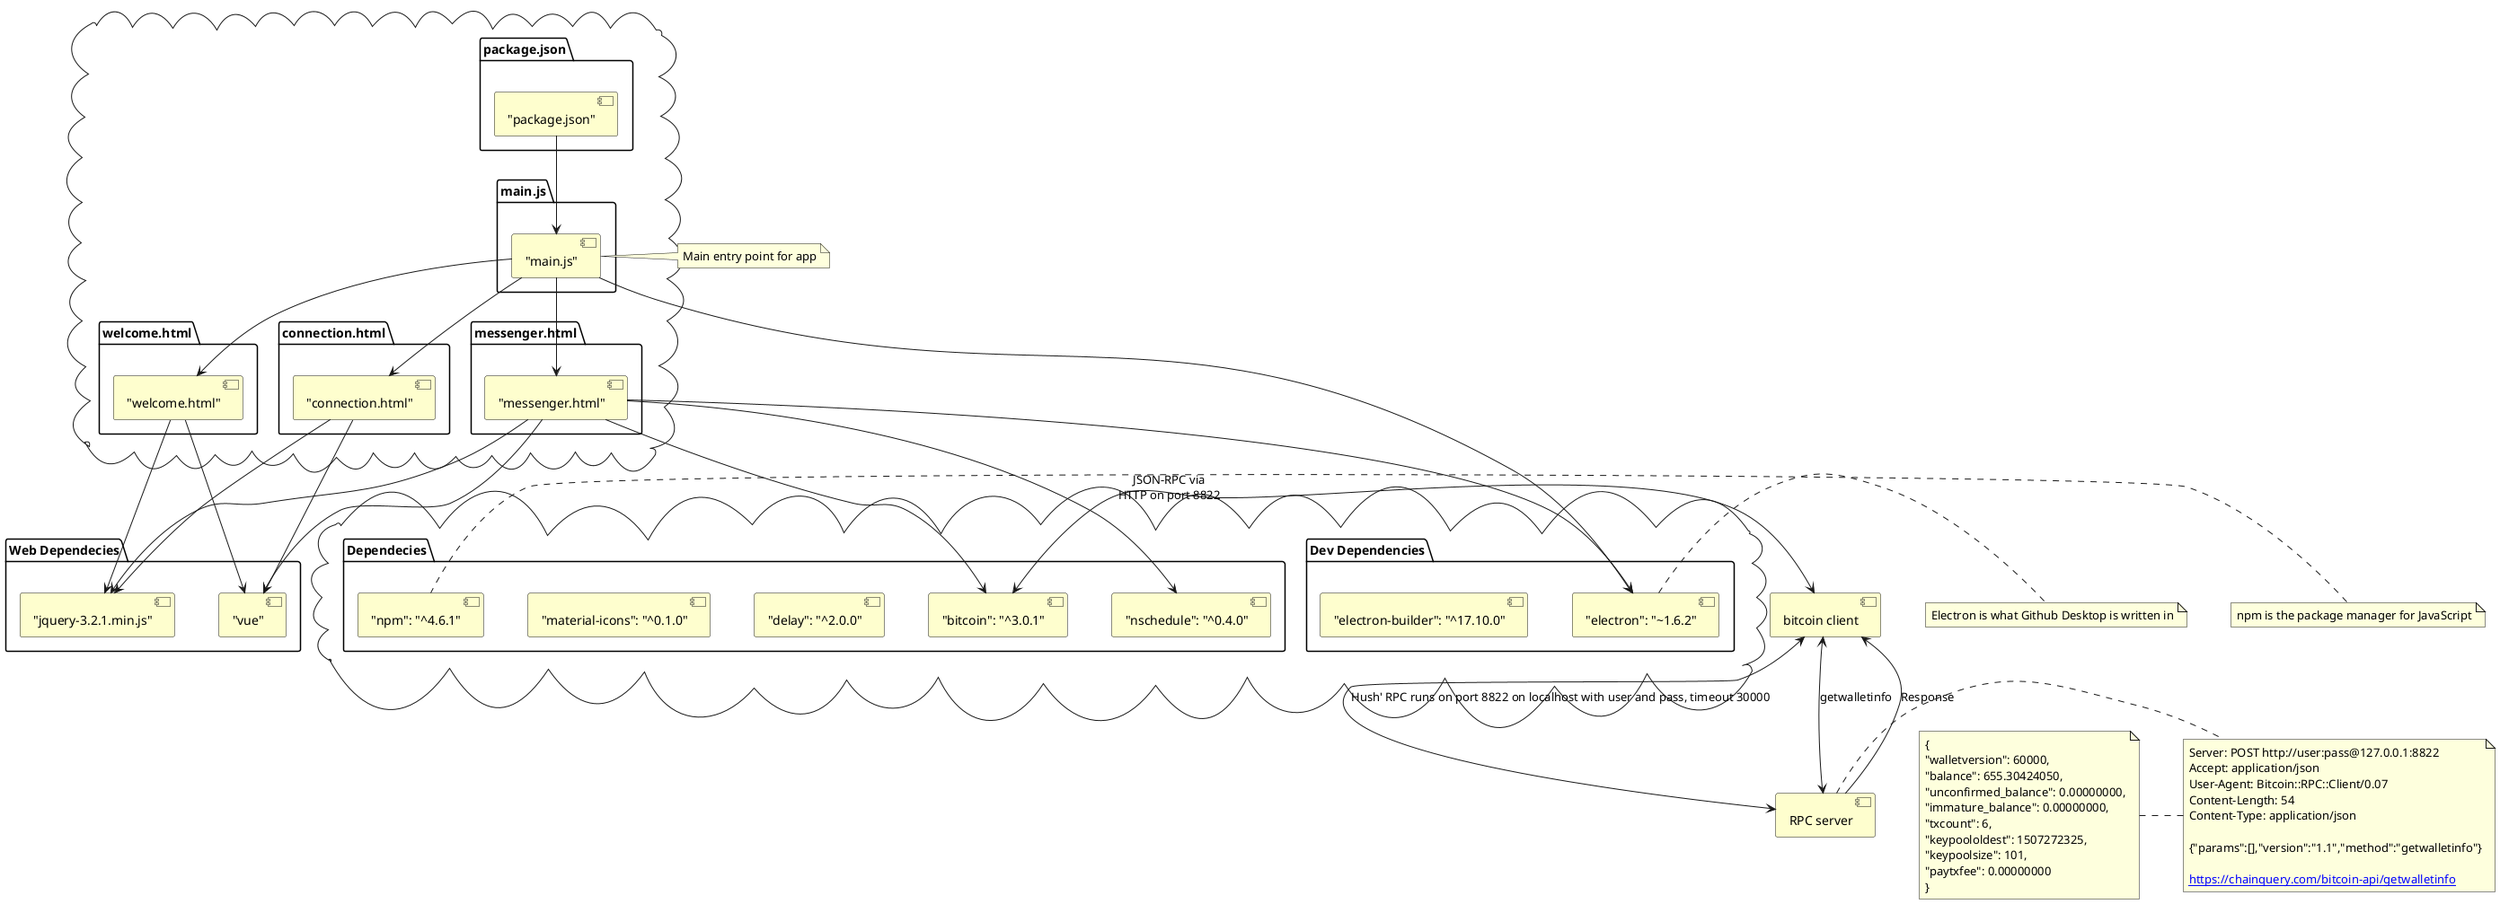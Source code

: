 @startuml

skinparam component {
  Style uml2
  BackgroundColor #FEFECE
}

cloud {
  folder "Dependecies" {
    ["bitcoin": "^3.0.1"]         as bitcoin
    ["delay": "^2.0.0"]           as delay
    ["material-icons": "^0.1.0"]  as material_icons
    ["npm": "^4.6.1"]             as npm
    ["nschedule": "^0.4.0"]       as nschedule
  }

  folder "Dev Dependencies" {
    ["electron": "~1.6.2"]            as electron
    ["electron-builder": "^17.10.0"]  as electron_builder
  }
}

cloud {
  folder "package.json" {
    ["package.json"] as packagejson
  }
  folder "main.js" {
    ["main.js"] as mainjs
  }
  folder "welcome.html" {
    ["welcome.html"] as welcomehtml
  }
  folder "messenger.html" {
    ["messenger.html"] as messengerhtml
  }
  folder "connection.html" {
    ["connection.html"] as connectionhtml
  }
}

folder "Web Dependecies" {
  ["jquery-3.2.1.min.js"] as jquery
  ["vue"] as vue
}

[packagejson]       --> [mainjs]

[mainjs]            --> [welcomehtml]
[mainjs]            --> [connectionhtml]
[mainjs]            --> [messengerhtml]

[mainjs]            --> [electron]
[messengerhtml]     --> [electron]

[welcomehtml]       --> [vue]
[welcomehtml]       --> [jquery]

[messengerhtml]     --> [bitcoin]
[messengerhtml]     --> [nschedule]
[messengerhtml]     --> [vue]
[messengerhtml]     --> [jquery]


[connectionhtml]    --> [vue]
[connectionhtml]    --> [jquery]

[bitcoin]           <-> [bitcoin client] : "JSON-RPC via\nHTTP on port 8822"
[bitcoin client]    <-> [RPC server] : Hush' RPC runs on port 8822 on localhost with user and pass, timeout 30000
[bitcoin client]    <-> [RPC server] : getwalletinfo
note right
  Server: POST http://user:pass@127.0.0.1:8822
  Accept: application/json
  User-Agent: Bitcoin::RPC::Client/0.07
  Content-Length: 54
  Content-Type: application/json

  {"params":[],"version":"1.1","method":"getwalletinfo"}

  [[https://chainquery.com/bitcoin-api/getwalletinfo]]
end note

[bitcoin client] <-- [RPC server]: Response
note left
  {
  "walletversion": 60000,
  "balance": 655.30424050,
  "unconfirmed_balance": 0.00000000,
  "immature_balance": 0.00000000,
  "txcount": 6,
  "keypoololdest": 1507272325,
  "keypoolsize": 101,
  "paytxfee": 0.00000000
  }
end note


note right of (mainjs)
  Main entry point for app
end note

note right of (electron)
  Electron is what Github Desktop is written in
end note

note left of (npm)
  npm is the package manager for JavaScript
end note

@enduml
